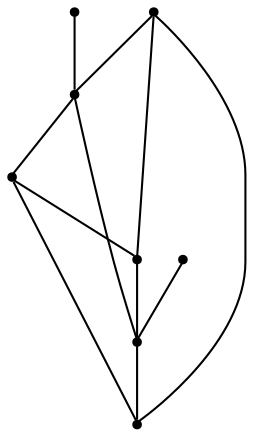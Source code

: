 graph {
  node [shape=point,comment="{\"directed\":false,\"doi\":\"10.1007/978-3-030-35802-0_6\",\"figure\":\"3 (2)\"}"]

  v0 [pos="1370.701630572339,360.2571641690804"]
  v1 [pos="1157.3343831152504,573.6219238449154"]
  v2 [pos="1050.6506957982883,466.93967118227465"]
  v3 [pos="1477.3853178893005,466.93967118227465"]
  v4 [pos="1157.3343831152506,360.2571641690804"]
  v5 [pos="1370.7016305723387,573.6219238449154"]
  v6 [pos="1290.6888650846174,533.6161426840636"]
  v7 [pos="1237.347085014554,400.26319968048585"]

  v0 -- v1 [id="-1",pos="1370.701630572339,360.2571641690804 1330.6952319313737,373.59244575191053 1273.7987321351623,371.01708280988817 1239.6432309834165,371.25044944274225 1205.4878570085064,371.4796192914632 1194.0692848424937,374.51344910620423 1186.2681305824797,383.6605944747839 1178.46684914563,392.80780343100196 1174.2786616023752,408.06835973487796 1178.9961591345473,446.6073648412219 1183.717726325452,485.1422049572519 1197.34065457938,546.9512970916169 1157.3343831152504,573.6219238449154"]
  v2 -- v1 [id="-2",pos="1050.6506957982883,466.93967118227465 1157.3343831152504,573.6219238449154 1157.3343831152504,573.6219238449154 1157.3343831152504,573.6219238449154"]
  v2 -- v3 [id="-3",pos="1050.6506957982883,466.93967118227465 1050.6506957982886,680.3043831673808 1477.3853178893007,680.3043831673808 1477.3853178893005,466.93967118227465"]
  v3 -- v0 [id="-4",pos="1477.3853178893005,466.93967118227465 1370.701630572339,360.2571641690804 1370.701630572339,360.2571641690804 1370.701630572339,360.2571641690804"]
  v1 -- v5 [id="-5",pos="1157.3343831152504,573.6219238449154 1370.7016305723387,573.6219238449154 1370.7016305723387,573.6219238449154 1370.7016305723387,573.6219238449154"]
  v4 -- v2 [id="-6",pos="1157.3343831152506,360.2571641690804 1050.6506957982883,466.93967118227465 1050.6506957982883,466.93967118227465 1050.6506957982883,466.93967118227465"]
  v4 -- v5 [id="-7",pos="1157.3343831152506,360.2571641690804 1370.7016305723387,573.6219238449154 1370.7016305723387,573.6219238449154 1370.7016305723387,573.6219238449154"]
  v0 -- v4 [id="-8",pos="1370.701630572339,360.2571641690804 1157.3343831152506,360.2571641690804 1157.3343831152506,360.2571641690804 1157.3343831152506,360.2571641690804"]
  v5 -- v3 [id="-9",pos="1370.7016305723387,573.6219238449154 1477.3853178893005,466.93967118227465 1477.3853178893005,466.93967118227465 1477.3853178893005,466.93967118227465"]
  v6 -- v4 [id="-10",pos="1290.6888650846174,533.6161426840636 1157.3343831152506,360.2571641690804 1157.3343831152506,360.2571641690804 1157.3343831152506,360.2571641690804"]
  v7 -- v5 [id="-11",pos="1237.347085014554,400.26319968048585 1370.7016305723387,573.6219238449154 1370.7016305723387,573.6219238449154 1370.7016305723387,573.6219238449154"]
}